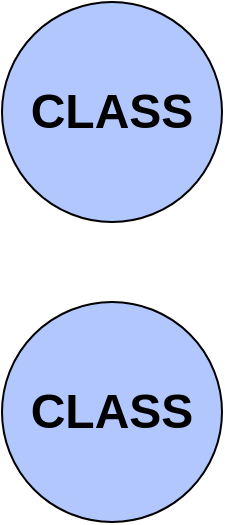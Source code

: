 <mxfile version="24.7.17">
  <diagram name="Page-1" id="Pb5tNfrYJvb0O8JHGf4k">
    <mxGraphModel dx="1031" dy="452" grid="1" gridSize="10" guides="1" tooltips="1" connect="1" arrows="1" fold="1" page="1" pageScale="1" pageWidth="850" pageHeight="1100" math="0" shadow="0">
      <root>
        <mxCell id="0" />
        <mxCell id="1" parent="0" />
        <mxCell id="KDuY3rhWps0sI1p08Jvs-1" value="" style="ellipse;whiteSpace=wrap;html=1;aspect=fixed;fillColor=#B3C7FF;" vertex="1" parent="1">
          <mxGeometry x="370" y="40" width="110" height="110" as="geometry" />
        </mxCell>
        <mxCell id="KDuY3rhWps0sI1p08Jvs-2" value="&lt;div&gt;&lt;font style=&quot;font-size: 24px;&quot;&gt;&lt;b&gt;CLASS&lt;/b&gt;&lt;/font&gt;&lt;/div&gt;" style="text;html=1;align=center;verticalAlign=middle;whiteSpace=wrap;rounded=0;strokeColor=none;fillColor=none;" vertex="1" parent="1">
          <mxGeometry x="395" y="80" width="60" height="30" as="geometry" />
        </mxCell>
        <mxCell id="KDuY3rhWps0sI1p08Jvs-7" value="" style="ellipse;whiteSpace=wrap;html=1;aspect=fixed;fillColor=#B3C7FF;" vertex="1" parent="1">
          <mxGeometry x="370" y="190" width="110" height="110" as="geometry" />
        </mxCell>
        <mxCell id="KDuY3rhWps0sI1p08Jvs-8" value="&lt;div&gt;&lt;font style=&quot;font-size: 24px;&quot;&gt;&lt;b&gt;CLASS&lt;/b&gt;&lt;/font&gt;&lt;/div&gt;" style="text;html=1;align=center;verticalAlign=middle;whiteSpace=wrap;rounded=0;strokeColor=none;fillColor=none;" vertex="1" parent="1">
          <mxGeometry x="395" y="230" width="60" height="30" as="geometry" />
        </mxCell>
      </root>
    </mxGraphModel>
  </diagram>
</mxfile>
